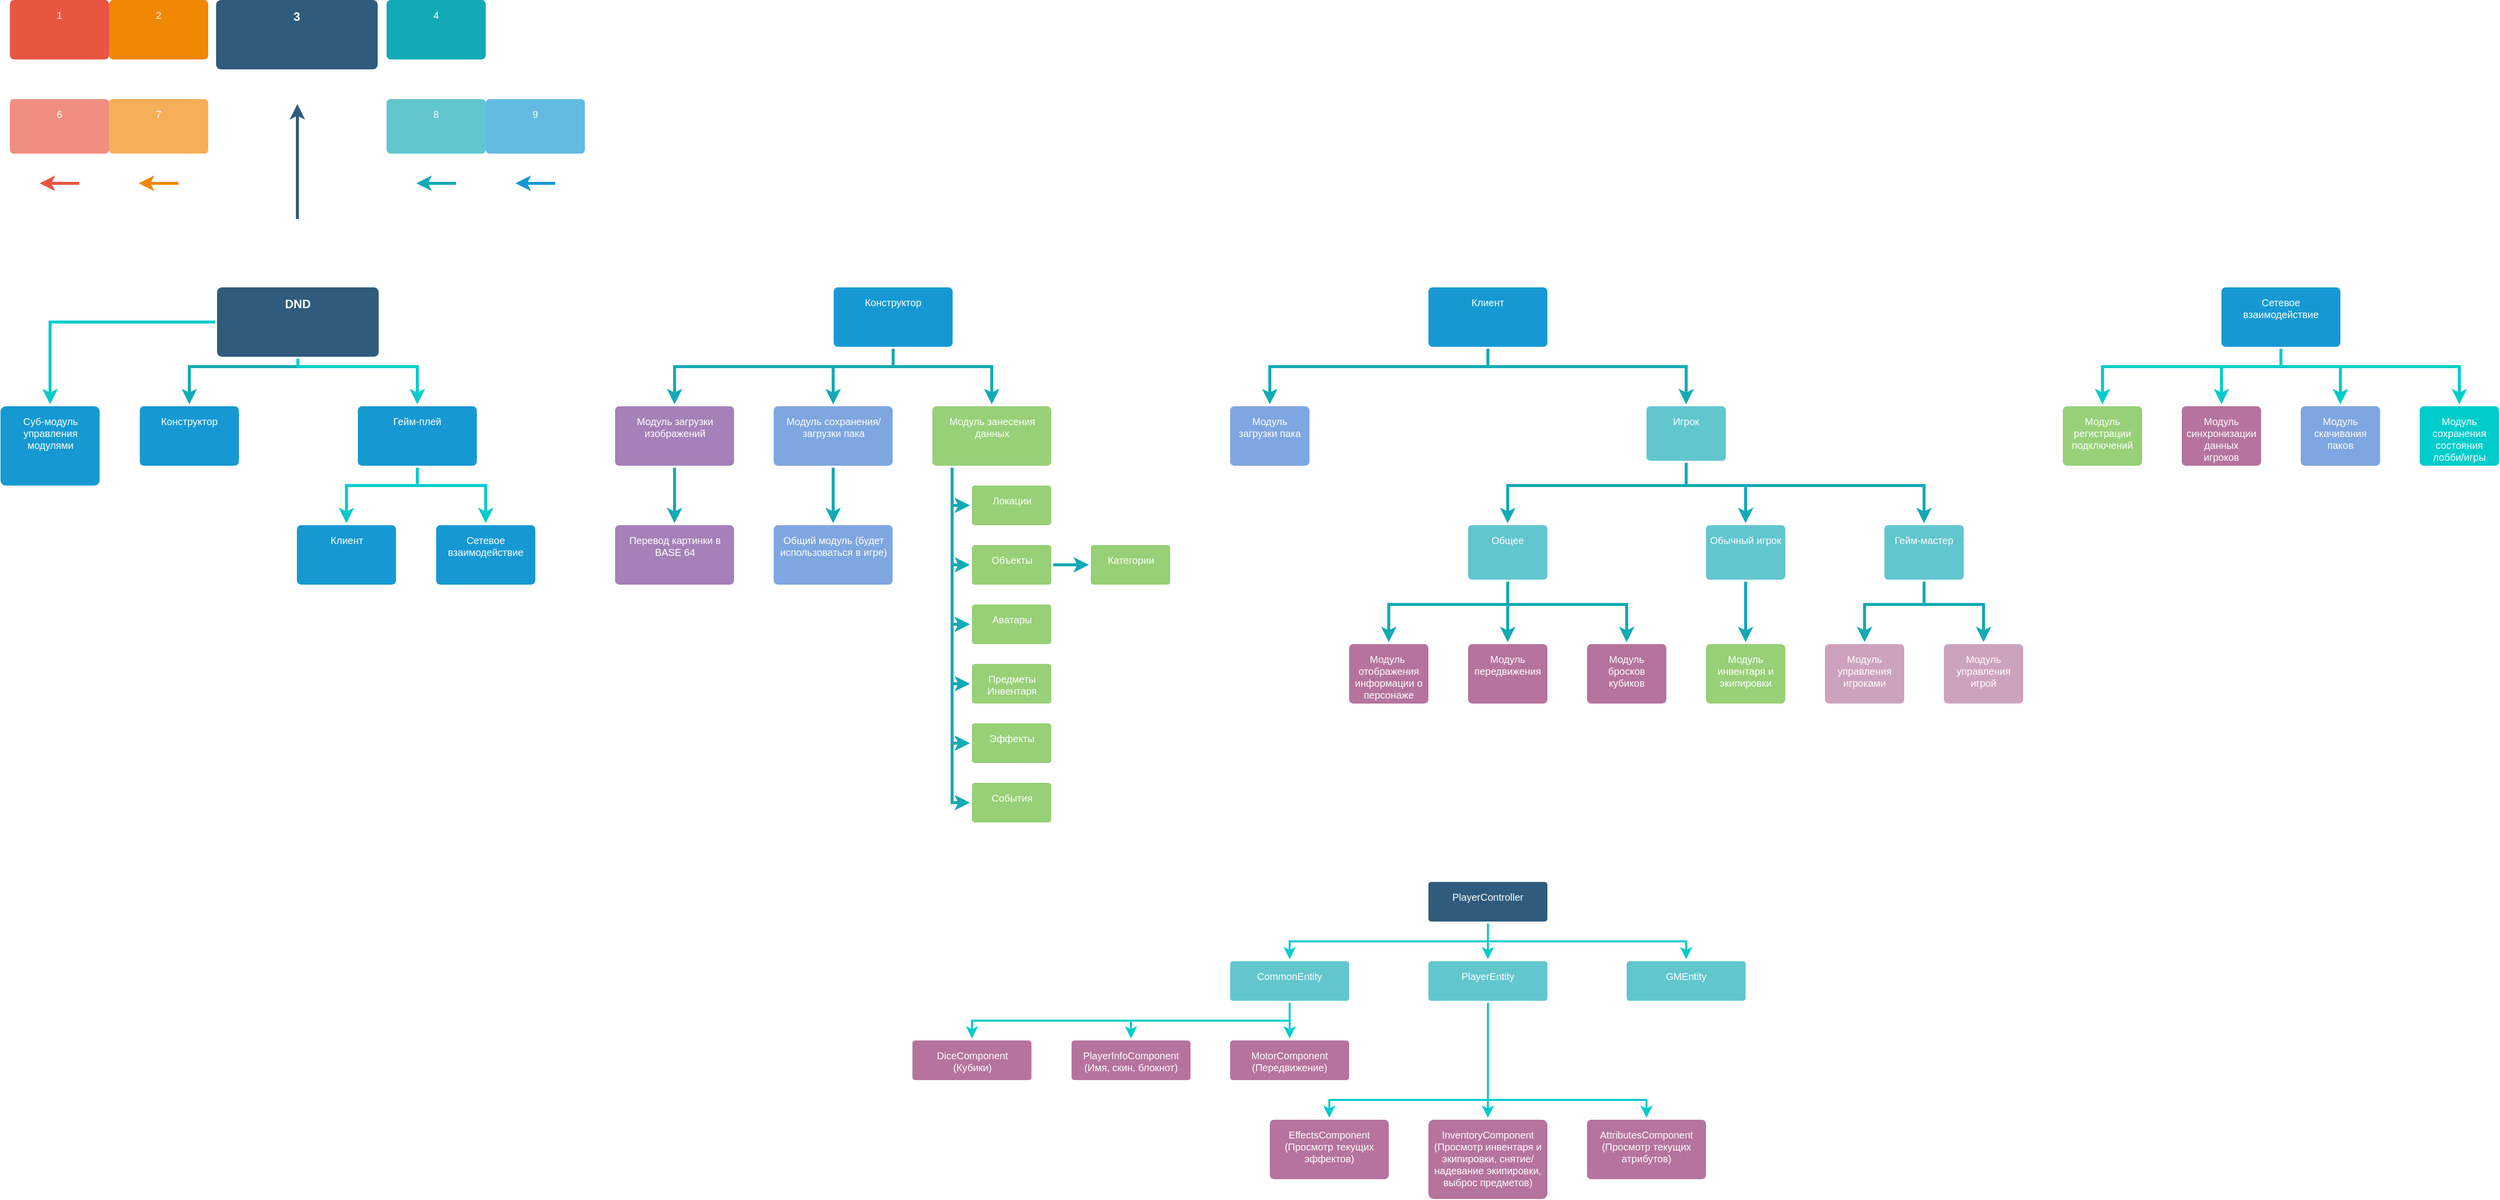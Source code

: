 <mxfile version="11.1.4" type="device"><diagram id="6a731a19-8d31-9384-78a2-239565b7b9f0" name="Page-1"><mxGraphModel dx="1782" dy="1394" grid="1" gridSize="10" guides="1" tooltips="1" connect="1" arrows="1" fold="1" page="1" pageScale="1" pageWidth="600" pageHeight="600" background="#ffffff" math="0" shadow="0"><root><mxCell id="0"/><mxCell id="1" parent="0"/><mxCell id="619mCQ2Z58gHVbzveCcw-1781" value="1" style="rounded=1;whiteSpace=wrap;html=1;shadow=0;labelBackgroundColor=none;strokeColor=none;strokeWidth=3;fillColor=#E85642;fontFamily=Helvetica;fontSize=10;fontColor=#FFFFFF;align=center;spacing=5;fontStyle=0;arcSize=7;perimeterSpacing=2;verticalAlign=top;" parent="1" vertex="1"><mxGeometry x="9" y="-250" width="100" height="60" as="geometry"/></mxCell><mxCell id="619mCQ2Z58gHVbzveCcw-1783" value="2" style="rounded=1;whiteSpace=wrap;html=1;shadow=0;labelBackgroundColor=none;strokeColor=none;strokeWidth=3;fillColor=#F08705;fontFamily=Helvetica;fontSize=10;fontColor=#FFFFFF;align=center;spacing=5;fontStyle=0;arcSize=7;perimeterSpacing=2;verticalAlign=top;" parent="1" vertex="1"><mxGeometry x="109" y="-250" width="100" height="60" as="geometry"/></mxCell><mxCell id="619mCQ2Z58gHVbzveCcw-1784" value="4" style="rounded=1;whiteSpace=wrap;html=1;shadow=0;labelBackgroundColor=none;strokeColor=none;strokeWidth=3;fillColor=#12AAB5;fontFamily=Helvetica;fontSize=10;fontColor=#FFFFFF;align=center;spacing=5;fontStyle=0;arcSize=7;perimeterSpacing=2;verticalAlign=top;" parent="1" vertex="1"><mxGeometry x="389" y="-250" width="100" height="60" as="geometry"/></mxCell><mxCell id="619mCQ2Z58gHVbzveCcw-1785" value="Клиент" style="rounded=1;whiteSpace=wrap;html=1;shadow=0;labelBackgroundColor=none;strokeColor=none;strokeWidth=3;fillColor=#1699D3;fontFamily=Helvetica;fontSize=10;fontColor=#FFFFFF;align=center;spacing=5;fontStyle=0;arcSize=7;perimeterSpacing=2;verticalAlign=top;" parent="1" vertex="1"><mxGeometry x="298.5" y="280" width="100" height="60" as="geometry"/></mxCell><mxCell id="619mCQ2Z58gHVbzveCcw-1786" value="3" style="rounded=1;whiteSpace=wrap;html=1;shadow=0;labelBackgroundColor=none;strokeColor=none;strokeWidth=3;fillColor=#2F5B7C;fontFamily=Helvetica;fontSize=12;fontColor=#FFFFFF;align=center;fontStyle=1;spacing=5;arcSize=7;perimeterSpacing=2;verticalAlign=top;" parent="1" vertex="1"><mxGeometry x="217" y="-250" width="163" height="70" as="geometry"/></mxCell><mxCell id="619mCQ2Z58gHVbzveCcw-1787" value="6" style="rounded=1;whiteSpace=wrap;html=1;shadow=0;labelBackgroundColor=none;strokeColor=none;strokeWidth=3;fillColor=#f08e81;fontFamily=Helvetica;fontSize=10;fontColor=#FFFFFF;align=center;spacing=5;fontStyle=0;arcSize=7;perimeterSpacing=2;verticalAlign=top;" parent="1" vertex="1"><mxGeometry x="9" y="-150" width="100" height="55" as="geometry"/></mxCell><mxCell id="619mCQ2Z58gHVbzveCcw-1788" value="7" style="rounded=1;whiteSpace=wrap;html=1;shadow=0;labelBackgroundColor=none;strokeColor=none;strokeWidth=3;fillColor=#F5AF58;fontFamily=Helvetica;fontSize=10;fontColor=#FFFFFF;align=center;spacing=5;arcSize=7;perimeterSpacing=2;fontStyle=0;verticalAlign=top;" parent="1" vertex="1"><mxGeometry x="109" y="-150" width="100" height="55" as="geometry"/></mxCell><mxCell id="619mCQ2Z58gHVbzveCcw-1790" value="8" style="rounded=1;whiteSpace=wrap;html=1;shadow=0;labelBackgroundColor=none;strokeColor=none;strokeWidth=3;fillColor=#61C6CE;fontFamily=Helvetica;fontSize=10;fontColor=#FFFFFF;align=center;spacing=5;fontStyle=0;arcSize=7;perimeterSpacing=2;verticalAlign=top;" parent="1" vertex="1"><mxGeometry x="389" y="-150" width="100" height="55" as="geometry"/></mxCell><mxCell id="619mCQ2Z58gHVbzveCcw-1793" value="9" style="rounded=1;whiteSpace=wrap;html=1;shadow=0;labelBackgroundColor=none;strokeColor=none;strokeWidth=3;fillColor=#64BBE2;fontFamily=Helvetica;fontSize=10;fontColor=#FFFFFF;align=center;spacing=5;arcSize=7;perimeterSpacing=2;fontStyle=0;verticalAlign=top;" parent="1" vertex="1"><mxGeometry x="489" y="-150" width="100" height="55" as="geometry"/></mxCell><mxCell id="619mCQ2Z58gHVbzveCcw-1796" value="" style="edgeStyle=none;rounded=1;jumpStyle=none;html=1;shadow=0;labelBackgroundColor=none;startArrow=none;startFill=0;jettySize=auto;orthogonalLoop=1;strokeColor=#E85642;strokeWidth=3;fontFamily=Helvetica;fontSize=14;fontColor=#FFFFFF;spacing=5;fontStyle=1;fillColor=#b0e3e6;" parent="1" edge="1"><mxGeometry relative="1" as="geometry"><mxPoint x="79" y="-65" as="sourcePoint"/><mxPoint x="39" y="-65" as="targetPoint"/></mxGeometry></mxCell><mxCell id="619mCQ2Z58gHVbzveCcw-1797" value="" style="edgeStyle=none;rounded=1;jumpStyle=none;html=1;shadow=0;labelBackgroundColor=none;startArrow=none;startFill=0;jettySize=auto;orthogonalLoop=1;strokeColor=#F08705;strokeWidth=3;fontFamily=Helvetica;fontSize=14;fontColor=#FFFFFF;spacing=5;fontStyle=1;fillColor=#b0e3e6;" parent="1" edge="1"><mxGeometry relative="1" as="geometry"><mxPoint x="179" y="-65" as="sourcePoint"/><mxPoint x="139" y="-65" as="targetPoint"/></mxGeometry></mxCell><mxCell id="619mCQ2Z58gHVbzveCcw-1798" value="" style="edgeStyle=none;rounded=1;jumpStyle=none;html=1;shadow=0;labelBackgroundColor=none;startArrow=none;startFill=0;jettySize=auto;orthogonalLoop=1;strokeColor=#12AAB5;strokeWidth=3;fontFamily=Helvetica;fontSize=14;fontColor=#FFFFFF;spacing=5;fontStyle=1;fillColor=#b0e3e6;" parent="1" edge="1"><mxGeometry relative="1" as="geometry"><mxPoint x="459" y="-65" as="sourcePoint"/><mxPoint x="419" y="-65" as="targetPoint"/></mxGeometry></mxCell><mxCell id="619mCQ2Z58gHVbzveCcw-1799" value="" style="edgeStyle=none;rounded=1;jumpStyle=none;html=1;shadow=0;labelBackgroundColor=none;startArrow=none;startFill=0;jettySize=auto;orthogonalLoop=1;strokeColor=#1699D3;strokeWidth=3;fontFamily=Helvetica;fontSize=14;fontColor=#FFFFFF;spacing=5;fontStyle=1;fillColor=#b0e3e6;" parent="1" edge="1"><mxGeometry relative="1" as="geometry"><mxPoint x="559" y="-65" as="sourcePoint"/><mxPoint x="519" y="-65" as="targetPoint"/></mxGeometry></mxCell><mxCell id="619mCQ2Z58gHVbzveCcw-1801" value="" style="edgeStyle=none;rounded=0;jumpStyle=none;html=1;shadow=0;labelBackgroundColor=none;startArrow=none;startFill=0;endArrow=classic;endFill=1;jettySize=auto;orthogonalLoop=1;strokeColor=#2F5B7C;strokeWidth=3;fontFamily=Helvetica;fontSize=16;fontColor=#23445D;spacing=5;" parent="1" edge="1"><mxGeometry relative="1" as="geometry"><mxPoint x="299" y="-29" as="sourcePoint"/><mxPoint x="299" y="-145.0" as="targetPoint"/></mxGeometry></mxCell><mxCell id="kPQQDektkyVOvKK3KFcQ-6" style="edgeStyle=orthogonalEdgeStyle;rounded=0;orthogonalLoop=1;jettySize=auto;html=1;entryX=0.5;entryY=0;entryDx=0;entryDy=0;strokeColor=#12AAB5;strokeWidth=3;" parent="1" source="kPQQDektkyVOvKK3KFcQ-1" target="kPQQDektkyVOvKK3KFcQ-4" edge="1"><mxGeometry relative="1" as="geometry"><Array as="points"><mxPoint x="299" y="120"/><mxPoint x="190" y="120"/></Array></mxGeometry></mxCell><mxCell id="kPQQDektkyVOvKK3KFcQ-91" style="edgeStyle=orthogonalEdgeStyle;rounded=0;orthogonalLoop=1;jettySize=auto;html=1;entryX=0.5;entryY=0;entryDx=0;entryDy=0;strokeColor=#00CCCC;strokeWidth=3;" parent="1" source="kPQQDektkyVOvKK3KFcQ-1" target="kPQQDektkyVOvKK3KFcQ-88" edge="1"><mxGeometry relative="1" as="geometry"><Array as="points"><mxPoint x="299" y="120"/><mxPoint x="420" y="120"/></Array></mxGeometry></mxCell><mxCell id="kPQQDektkyVOvKK3KFcQ-92" style="edgeStyle=orthogonalEdgeStyle;rounded=0;orthogonalLoop=1;jettySize=auto;html=1;entryX=0.5;entryY=0;entryDx=0;entryDy=0;strokeColor=#00CCCC;strokeWidth=3;" parent="1" source="kPQQDektkyVOvKK3KFcQ-1" target="kPQQDektkyVOvKK3KFcQ-86" edge="1"><mxGeometry relative="1" as="geometry"/></mxCell><mxCell id="kPQQDektkyVOvKK3KFcQ-1" value="DND" style="rounded=1;whiteSpace=wrap;html=1;shadow=0;labelBackgroundColor=none;strokeColor=none;strokeWidth=3;fillColor=#2F5B7C;fontFamily=Helvetica;fontSize=12;fontColor=#FFFFFF;align=center;fontStyle=1;spacing=5;arcSize=7;perimeterSpacing=2;verticalAlign=top;" parent="1" vertex="1"><mxGeometry x="218" y="40" width="163" height="70" as="geometry"/></mxCell><mxCell id="kPQQDektkyVOvKK3KFcQ-4" value="Конструктор" style="rounded=1;whiteSpace=wrap;html=1;shadow=0;labelBackgroundColor=none;strokeColor=none;strokeWidth=3;fillColor=#1699D3;fontFamily=Helvetica;fontSize=10;fontColor=#FFFFFF;align=center;spacing=5;fontStyle=0;arcSize=7;perimeterSpacing=2;verticalAlign=top;" parent="1" vertex="1"><mxGeometry x="140" y="160" width="100" height="60" as="geometry"/></mxCell><mxCell id="kPQQDektkyVOvKK3KFcQ-5" value="Сетевое&lt;br&gt;взаимодействие" style="rounded=1;whiteSpace=wrap;html=1;shadow=0;labelBackgroundColor=none;strokeColor=none;strokeWidth=3;fillColor=#1699D3;fontFamily=Helvetica;fontSize=10;fontColor=#FFFFFF;align=center;spacing=5;fontStyle=0;arcSize=7;perimeterSpacing=2;verticalAlign=top;" parent="1" vertex="1"><mxGeometry x="439" y="280" width="100" height="60" as="geometry"/></mxCell><mxCell id="kPQQDektkyVOvKK3KFcQ-11" style="edgeStyle=orthogonalEdgeStyle;rounded=0;orthogonalLoop=1;jettySize=auto;html=1;entryX=0.5;entryY=0;entryDx=0;entryDy=0;strokeColor=#12AAB5;strokeWidth=3;" parent="1" source="kPQQDektkyVOvKK3KFcQ-8" target="kPQQDektkyVOvKK3KFcQ-9" edge="1"><mxGeometry relative="1" as="geometry"><Array as="points"><mxPoint x="900" y="120"/><mxPoint x="679" y="120"/></Array></mxGeometry></mxCell><mxCell id="kPQQDektkyVOvKK3KFcQ-14" style="edgeStyle=orthogonalEdgeStyle;rounded=0;orthogonalLoop=1;jettySize=auto;html=1;entryX=0.5;entryY=0;entryDx=0;entryDy=0;strokeColor=#12AAB5;strokeWidth=3;" parent="1" source="kPQQDektkyVOvKK3KFcQ-8" target="kPQQDektkyVOvKK3KFcQ-13" edge="1"><mxGeometry relative="1" as="geometry"><Array as="points"><mxPoint x="900" y="120"/><mxPoint x="839" y="120"/></Array></mxGeometry></mxCell><mxCell id="kPQQDektkyVOvKK3KFcQ-18" style="edgeStyle=orthogonalEdgeStyle;rounded=0;orthogonalLoop=1;jettySize=auto;html=1;entryX=0.5;entryY=0;entryDx=0;entryDy=0;strokeColor=#12AAB5;strokeWidth=3;" parent="1" source="kPQQDektkyVOvKK3KFcQ-8" target="kPQQDektkyVOvKK3KFcQ-17" edge="1"><mxGeometry relative="1" as="geometry"><Array as="points"><mxPoint x="900" y="120"/><mxPoint x="999" y="120"/></Array></mxGeometry></mxCell><mxCell id="kPQQDektkyVOvKK3KFcQ-8" value="Конструктор" style="rounded=1;whiteSpace=wrap;html=1;shadow=0;labelBackgroundColor=none;strokeColor=none;strokeWidth=3;fillColor=#1699D3;fontFamily=Helvetica;fontSize=10;fontColor=#FFFFFF;align=center;spacing=5;fontStyle=0;arcSize=7;perimeterSpacing=2;verticalAlign=top;" parent="1" vertex="1"><mxGeometry x="840" y="40" width="120" height="60" as="geometry"/></mxCell><mxCell id="kPQQDektkyVOvKK3KFcQ-12" style="edgeStyle=orthogonalEdgeStyle;rounded=0;orthogonalLoop=1;jettySize=auto;html=1;entryX=0.5;entryY=0;entryDx=0;entryDy=0;strokeColor=#12AAB5;strokeWidth=3;" parent="1" source="kPQQDektkyVOvKK3KFcQ-9" target="kPQQDektkyVOvKK3KFcQ-10" edge="1"><mxGeometry relative="1" as="geometry"/></mxCell><mxCell id="kPQQDektkyVOvKK3KFcQ-9" value="Модуль загрузки изображений" style="rounded=1;whiteSpace=wrap;html=1;shadow=0;labelBackgroundColor=none;strokeColor=none;strokeWidth=3;fillColor=#A680B8;fontFamily=Helvetica;fontSize=10;fontColor=#FFFFFF;align=center;spacing=5;fontStyle=0;arcSize=7;perimeterSpacing=2;verticalAlign=top;" parent="1" vertex="1"><mxGeometry x="619.5" y="160" width="120" height="60" as="geometry"/></mxCell><mxCell id="kPQQDektkyVOvKK3KFcQ-10" value="Перевод картинки в BASE 64" style="rounded=1;whiteSpace=wrap;html=1;shadow=0;labelBackgroundColor=none;strokeColor=none;strokeWidth=3;fillColor=#A680B8;fontFamily=Helvetica;fontSize=10;fontColor=#FFFFFF;align=center;spacing=5;fontStyle=0;arcSize=7;perimeterSpacing=2;verticalAlign=top;" parent="1" vertex="1"><mxGeometry x="619.5" y="280" width="120" height="60" as="geometry"/></mxCell><mxCell id="kPQQDektkyVOvKK3KFcQ-16" style="edgeStyle=orthogonalEdgeStyle;rounded=0;orthogonalLoop=1;jettySize=auto;html=1;entryX=0.5;entryY=0;entryDx=0;entryDy=0;strokeColor=#12AAB5;strokeWidth=3;" parent="1" source="kPQQDektkyVOvKK3KFcQ-13" target="kPQQDektkyVOvKK3KFcQ-15" edge="1"><mxGeometry relative="1" as="geometry"/></mxCell><mxCell id="kPQQDektkyVOvKK3KFcQ-13" value="Модуль сохранения/загрузки пака" style="rounded=1;whiteSpace=wrap;html=1;shadow=0;labelBackgroundColor=none;strokeColor=none;strokeWidth=3;fillColor=#7EA6E0;fontFamily=Helvetica;fontSize=10;fontColor=#FFFFFF;align=center;spacing=5;fontStyle=0;arcSize=7;perimeterSpacing=2;verticalAlign=top;" parent="1" vertex="1"><mxGeometry x="779.5" y="160" width="120" height="60" as="geometry"/></mxCell><mxCell id="kPQQDektkyVOvKK3KFcQ-15" value="Общий модуль (будет использоваться в игре)" style="rounded=1;whiteSpace=wrap;html=1;shadow=0;labelBackgroundColor=none;strokeColor=none;strokeWidth=3;fillColor=#7EA6E0;fontFamily=Helvetica;fontSize=10;fontColor=#FFFFFF;align=center;spacing=5;fontStyle=0;arcSize=7;perimeterSpacing=2;verticalAlign=top;" parent="1" vertex="1"><mxGeometry x="779.5" y="280" width="120" height="60" as="geometry"/></mxCell><mxCell id="kPQQDektkyVOvKK3KFcQ-25" style="edgeStyle=orthogonalEdgeStyle;rounded=0;orthogonalLoop=1;jettySize=auto;html=1;entryX=0;entryY=0.5;entryDx=0;entryDy=0;strokeColor=#12AAB5;strokeWidth=3;" parent="1" source="kPQQDektkyVOvKK3KFcQ-17" target="kPQQDektkyVOvKK3KFcQ-19" edge="1"><mxGeometry relative="1" as="geometry"><Array as="points"><mxPoint x="959.5" y="260"/></Array></mxGeometry></mxCell><mxCell id="kPQQDektkyVOvKK3KFcQ-26" style="edgeStyle=orthogonalEdgeStyle;rounded=0;orthogonalLoop=1;jettySize=auto;html=1;entryX=0;entryY=0.5;entryDx=0;entryDy=0;strokeColor=#12AAB5;strokeWidth=3;" parent="1" source="kPQQDektkyVOvKK3KFcQ-17" target="kPQQDektkyVOvKK3KFcQ-20" edge="1"><mxGeometry relative="1" as="geometry"><Array as="points"><mxPoint x="959.5" y="320"/></Array></mxGeometry></mxCell><mxCell id="kPQQDektkyVOvKK3KFcQ-27" style="edgeStyle=orthogonalEdgeStyle;rounded=0;orthogonalLoop=1;jettySize=auto;html=1;entryX=0;entryY=0.5;entryDx=0;entryDy=0;strokeColor=#12AAB5;strokeWidth=3;" parent="1" source="kPQQDektkyVOvKK3KFcQ-17" target="kPQQDektkyVOvKK3KFcQ-21" edge="1"><mxGeometry relative="1" as="geometry"><Array as="points"><mxPoint x="959.5" y="380"/></Array></mxGeometry></mxCell><mxCell id="kPQQDektkyVOvKK3KFcQ-28" style="edgeStyle=orthogonalEdgeStyle;rounded=0;orthogonalLoop=1;jettySize=auto;html=1;entryX=0;entryY=0.5;entryDx=0;entryDy=0;strokeColor=#12AAB5;strokeWidth=3;" parent="1" source="kPQQDektkyVOvKK3KFcQ-17" target="kPQQDektkyVOvKK3KFcQ-22" edge="1"><mxGeometry relative="1" as="geometry"><Array as="points"><mxPoint x="959.5" y="440"/></Array></mxGeometry></mxCell><mxCell id="kPQQDektkyVOvKK3KFcQ-29" style="edgeStyle=orthogonalEdgeStyle;rounded=0;orthogonalLoop=1;jettySize=auto;html=1;entryX=0;entryY=0.5;entryDx=0;entryDy=0;strokeColor=#12AAB5;strokeWidth=3;" parent="1" source="kPQQDektkyVOvKK3KFcQ-17" target="kPQQDektkyVOvKK3KFcQ-23" edge="1"><mxGeometry relative="1" as="geometry"><Array as="points"><mxPoint x="959.5" y="500"/></Array></mxGeometry></mxCell><mxCell id="kPQQDektkyVOvKK3KFcQ-30" style="edgeStyle=orthogonalEdgeStyle;rounded=0;orthogonalLoop=1;jettySize=auto;html=1;entryX=0;entryY=0.5;entryDx=0;entryDy=0;strokeColor=#12AAB5;strokeWidth=3;" parent="1" source="kPQQDektkyVOvKK3KFcQ-17" target="kPQQDektkyVOvKK3KFcQ-24" edge="1"><mxGeometry relative="1" as="geometry"><Array as="points"><mxPoint x="959.5" y="560"/></Array></mxGeometry></mxCell><mxCell id="kPQQDektkyVOvKK3KFcQ-17" value="Модуль занесения данных" style="rounded=1;whiteSpace=wrap;html=1;shadow=0;labelBackgroundColor=none;strokeColor=none;strokeWidth=3;fillColor=#97D077;fontFamily=Helvetica;fontSize=10;fontColor=#FFFFFF;align=center;spacing=5;fontStyle=0;arcSize=7;perimeterSpacing=2;verticalAlign=top;" parent="1" vertex="1"><mxGeometry x="939.5" y="160" width="120" height="60" as="geometry"/></mxCell><mxCell id="kPQQDektkyVOvKK3KFcQ-19" value="Локации" style="rounded=1;whiteSpace=wrap;html=1;shadow=0;labelBackgroundColor=none;strokeColor=none;strokeWidth=3;fillColor=#97D077;fontFamily=Helvetica;fontSize=10;fontColor=#FFFFFF;align=center;spacing=5;fontStyle=0;arcSize=7;perimeterSpacing=2;verticalAlign=top;" parent="1" vertex="1"><mxGeometry x="979.5" y="240" width="80" height="40" as="geometry"/></mxCell><mxCell id="kPQQDektkyVOvKK3KFcQ-32" style="edgeStyle=orthogonalEdgeStyle;rounded=0;orthogonalLoop=1;jettySize=auto;html=1;entryX=0;entryY=0.5;entryDx=0;entryDy=0;strokeColor=#12AAB5;strokeWidth=3;" parent="1" source="kPQQDektkyVOvKK3KFcQ-20" target="kPQQDektkyVOvKK3KFcQ-31" edge="1"><mxGeometry relative="1" as="geometry"/></mxCell><mxCell id="kPQQDektkyVOvKK3KFcQ-20" value="Объекты" style="rounded=1;whiteSpace=wrap;html=1;shadow=0;labelBackgroundColor=none;strokeColor=none;strokeWidth=3;fillColor=#97D077;fontFamily=Helvetica;fontSize=10;fontColor=#FFFFFF;align=center;spacing=5;fontStyle=0;arcSize=7;perimeterSpacing=2;verticalAlign=top;" parent="1" vertex="1"><mxGeometry x="979.5" y="300" width="80" height="40" as="geometry"/></mxCell><mxCell id="kPQQDektkyVOvKK3KFcQ-21" value="Аватары" style="rounded=1;whiteSpace=wrap;html=1;shadow=0;labelBackgroundColor=none;strokeColor=none;strokeWidth=3;fillColor=#97D077;fontFamily=Helvetica;fontSize=10;fontColor=#FFFFFF;align=center;spacing=5;fontStyle=0;arcSize=7;perimeterSpacing=2;verticalAlign=top;" parent="1" vertex="1"><mxGeometry x="979.5" y="360" width="80" height="40" as="geometry"/></mxCell><mxCell id="kPQQDektkyVOvKK3KFcQ-22" value="Предметы&lt;br&gt;Инвентаря" style="rounded=1;whiteSpace=wrap;html=1;shadow=0;labelBackgroundColor=none;strokeColor=none;strokeWidth=3;fillColor=#97D077;fontFamily=Helvetica;fontSize=10;fontColor=#FFFFFF;align=center;spacing=5;fontStyle=0;arcSize=7;perimeterSpacing=2;verticalAlign=top;" parent="1" vertex="1"><mxGeometry x="979.5" y="420" width="80" height="40" as="geometry"/></mxCell><mxCell id="kPQQDektkyVOvKK3KFcQ-23" value="Эффекты" style="rounded=1;whiteSpace=wrap;html=1;shadow=0;labelBackgroundColor=none;strokeColor=none;strokeWidth=3;fillColor=#97D077;fontFamily=Helvetica;fontSize=10;fontColor=#FFFFFF;align=center;spacing=5;fontStyle=0;arcSize=7;perimeterSpacing=2;verticalAlign=top;" parent="1" vertex="1"><mxGeometry x="979.5" y="480" width="80" height="40" as="geometry"/></mxCell><mxCell id="kPQQDektkyVOvKK3KFcQ-24" value="События" style="rounded=1;whiteSpace=wrap;html=1;shadow=0;labelBackgroundColor=none;strokeColor=none;strokeWidth=3;fillColor=#97D077;fontFamily=Helvetica;fontSize=10;fontColor=#FFFFFF;align=center;spacing=5;fontStyle=0;arcSize=7;perimeterSpacing=2;verticalAlign=top;" parent="1" vertex="1"><mxGeometry x="979.5" y="540" width="80" height="40" as="geometry"/></mxCell><mxCell id="kPQQDektkyVOvKK3KFcQ-31" value="Категории" style="rounded=1;whiteSpace=wrap;html=1;shadow=0;labelBackgroundColor=none;strokeColor=none;strokeWidth=3;fillColor=#97D077;fontFamily=Helvetica;fontSize=10;fontColor=#FFFFFF;align=center;spacing=5;fontStyle=0;arcSize=7;perimeterSpacing=2;verticalAlign=top;" parent="1" vertex="1"><mxGeometry x="1099.5" y="300" width="80" height="40" as="geometry"/></mxCell><mxCell id="kPQQDektkyVOvKK3KFcQ-37" style="edgeStyle=orthogonalEdgeStyle;rounded=0;orthogonalLoop=1;jettySize=auto;html=1;entryX=0.5;entryY=0;entryDx=0;entryDy=0;strokeColor=#12AAB5;strokeWidth=3;" parent="1" source="kPQQDektkyVOvKK3KFcQ-33" target="kPQQDektkyVOvKK3KFcQ-35" edge="1"><mxGeometry relative="1" as="geometry"><Array as="points"><mxPoint x="1500" y="120"/><mxPoint x="1280" y="120"/></Array></mxGeometry></mxCell><mxCell id="kPQQDektkyVOvKK3KFcQ-50" style="edgeStyle=orthogonalEdgeStyle;rounded=0;orthogonalLoop=1;jettySize=auto;html=1;entryX=0.5;entryY=0;entryDx=0;entryDy=0;strokeColor=#12AAB5;strokeWidth=3;" parent="1" source="kPQQDektkyVOvKK3KFcQ-33" target="kPQQDektkyVOvKK3KFcQ-46" edge="1"><mxGeometry relative="1" as="geometry"><Array as="points"><mxPoint x="1500" y="120"/><mxPoint x="1700" y="120"/></Array></mxGeometry></mxCell><mxCell id="kPQQDektkyVOvKK3KFcQ-33" value="Клиент" style="rounded=1;whiteSpace=wrap;html=1;shadow=0;labelBackgroundColor=none;strokeColor=none;strokeWidth=3;fillColor=#1699D3;fontFamily=Helvetica;fontSize=10;fontColor=#FFFFFF;align=center;spacing=5;fontStyle=0;arcSize=7;perimeterSpacing=2;verticalAlign=top;" parent="1" vertex="1"><mxGeometry x="1440" y="40" width="120" height="60" as="geometry"/></mxCell><mxCell id="kPQQDektkyVOvKK3KFcQ-35" value="Модуль загрузки пака" style="rounded=1;whiteSpace=wrap;html=1;shadow=0;labelBackgroundColor=none;strokeColor=none;strokeWidth=3;fillColor=#7EA6E0;fontFamily=Helvetica;fontSize=10;fontColor=#FFFFFF;align=center;spacing=5;fontStyle=0;arcSize=7;perimeterSpacing=2;verticalAlign=top;" parent="1" vertex="1"><mxGeometry x="1240" y="160" width="80" height="60" as="geometry"/></mxCell><mxCell id="kPQQDektkyVOvKK3KFcQ-56" style="edgeStyle=orthogonalEdgeStyle;rounded=0;orthogonalLoop=1;jettySize=auto;html=1;entryX=0.5;entryY=0;entryDx=0;entryDy=0;strokeColor=#12AAB5;strokeWidth=3;" parent="1" source="kPQQDektkyVOvKK3KFcQ-46" target="kPQQDektkyVOvKK3KFcQ-55" edge="1"><mxGeometry relative="1" as="geometry"><Array as="points"><mxPoint x="1700" y="240"/><mxPoint x="1520" y="240"/></Array></mxGeometry></mxCell><mxCell id="kPQQDektkyVOvKK3KFcQ-66" style="edgeStyle=orthogonalEdgeStyle;rounded=0;orthogonalLoop=1;jettySize=auto;html=1;entryX=0.5;entryY=0;entryDx=0;entryDy=0;strokeColor=#12AAB5;strokeWidth=3;" parent="1" source="kPQQDektkyVOvKK3KFcQ-46" target="kPQQDektkyVOvKK3KFcQ-60" edge="1"><mxGeometry relative="1" as="geometry"><Array as="points"><mxPoint x="1700" y="240"/><mxPoint x="1760" y="240"/></Array></mxGeometry></mxCell><mxCell id="kPQQDektkyVOvKK3KFcQ-68" style="edgeStyle=orthogonalEdgeStyle;rounded=0;orthogonalLoop=1;jettySize=auto;html=1;entryX=0.5;entryY=0;entryDx=0;entryDy=0;strokeColor=#12AAB5;strokeWidth=3;" parent="1" source="kPQQDektkyVOvKK3KFcQ-46" target="kPQQDektkyVOvKK3KFcQ-67" edge="1"><mxGeometry relative="1" as="geometry"><Array as="points"><mxPoint x="1700" y="240"/><mxPoint x="1940" y="240"/></Array></mxGeometry></mxCell><mxCell id="kPQQDektkyVOvKK3KFcQ-46" value="Игрок" style="rounded=1;whiteSpace=wrap;html=1;shadow=0;labelBackgroundColor=none;strokeColor=none;strokeWidth=3;fillColor=#61C6CE;fontFamily=Helvetica;fontSize=10;fontColor=#FFFFFF;align=center;spacing=5;fontStyle=0;arcSize=7;perimeterSpacing=2;verticalAlign=top;" parent="1" vertex="1"><mxGeometry x="1660" y="160" width="80" height="55" as="geometry"/></mxCell><mxCell id="kPQQDektkyVOvKK3KFcQ-52" value="Модуль&amp;nbsp; отображения информации о персонаже" style="rounded=1;whiteSpace=wrap;html=1;shadow=0;labelBackgroundColor=none;strokeColor=none;strokeWidth=3;fillColor=#B5739D;fontFamily=Helvetica;fontSize=10;fontColor=#FFFFFF;align=center;spacing=5;fontStyle=0;arcSize=7;perimeterSpacing=2;verticalAlign=top;" parent="1" vertex="1"><mxGeometry x="1360" y="400" width="80" height="60" as="geometry"/></mxCell><mxCell id="kPQQDektkyVOvKK3KFcQ-53" value="Модуль передвижения" style="rounded=1;whiteSpace=wrap;html=1;shadow=0;labelBackgroundColor=none;strokeColor=none;strokeWidth=3;fillColor=#B5739D;fontFamily=Helvetica;fontSize=10;fontColor=#FFFFFF;align=center;spacing=5;fontStyle=0;arcSize=7;perimeterSpacing=2;verticalAlign=top;" parent="1" vertex="1"><mxGeometry x="1480" y="400" width="80" height="60" as="geometry"/></mxCell><mxCell id="kPQQDektkyVOvKK3KFcQ-54" value="Модуль бросков кубиков" style="rounded=1;whiteSpace=wrap;html=1;shadow=0;labelBackgroundColor=none;strokeColor=none;strokeWidth=3;fillColor=#B5739D;fontFamily=Helvetica;fontSize=10;fontColor=#FFFFFF;align=center;spacing=5;fontStyle=0;arcSize=7;perimeterSpacing=2;verticalAlign=top;" parent="1" vertex="1"><mxGeometry x="1600" y="400" width="80" height="60" as="geometry"/></mxCell><mxCell id="kPQQDektkyVOvKK3KFcQ-57" style="edgeStyle=orthogonalEdgeStyle;rounded=0;orthogonalLoop=1;jettySize=auto;html=1;entryX=0.5;entryY=0;entryDx=0;entryDy=0;strokeColor=#12AAB5;strokeWidth=3;" parent="1" source="kPQQDektkyVOvKK3KFcQ-55" target="kPQQDektkyVOvKK3KFcQ-52" edge="1"><mxGeometry relative="1" as="geometry"><Array as="points"><mxPoint x="1520" y="360"/><mxPoint x="1400" y="360"/></Array></mxGeometry></mxCell><mxCell id="kPQQDektkyVOvKK3KFcQ-58" style="edgeStyle=orthogonalEdgeStyle;rounded=0;orthogonalLoop=1;jettySize=auto;html=1;entryX=0.5;entryY=0;entryDx=0;entryDy=0;strokeColor=#12AAB5;strokeWidth=3;" parent="1" source="kPQQDektkyVOvKK3KFcQ-55" target="kPQQDektkyVOvKK3KFcQ-53" edge="1"><mxGeometry relative="1" as="geometry"><Array as="points"><mxPoint x="1520" y="360"/><mxPoint x="1520" y="360"/></Array></mxGeometry></mxCell><mxCell id="kPQQDektkyVOvKK3KFcQ-59" style="edgeStyle=orthogonalEdgeStyle;rounded=0;orthogonalLoop=1;jettySize=auto;html=1;entryX=0.5;entryY=0;entryDx=0;entryDy=0;strokeColor=#12AAB5;strokeWidth=3;" parent="1" source="kPQQDektkyVOvKK3KFcQ-55" target="kPQQDektkyVOvKK3KFcQ-54" edge="1"><mxGeometry relative="1" as="geometry"><Array as="points"><mxPoint x="1520" y="360"/><mxPoint x="1640" y="360"/></Array></mxGeometry></mxCell><mxCell id="kPQQDektkyVOvKK3KFcQ-55" value="Общее" style="rounded=1;whiteSpace=wrap;html=1;shadow=0;labelBackgroundColor=none;strokeColor=none;strokeWidth=3;fillColor=#61C6CE;fontFamily=Helvetica;fontSize=10;fontColor=#FFFFFF;align=center;spacing=5;fontStyle=0;arcSize=7;perimeterSpacing=2;verticalAlign=top;" parent="1" vertex="1"><mxGeometry x="1480" y="280" width="80" height="55" as="geometry"/></mxCell><mxCell id="kPQQDektkyVOvKK3KFcQ-64" style="edgeStyle=orthogonalEdgeStyle;rounded=0;orthogonalLoop=1;jettySize=auto;html=1;strokeColor=#12AAB5;strokeWidth=3;" parent="1" source="kPQQDektkyVOvKK3KFcQ-60" target="kPQQDektkyVOvKK3KFcQ-62" edge="1"><mxGeometry relative="1" as="geometry"/></mxCell><mxCell id="kPQQDektkyVOvKK3KFcQ-60" value="Обычный игрок" style="rounded=1;whiteSpace=wrap;html=1;shadow=0;labelBackgroundColor=none;strokeColor=none;strokeWidth=3;fillColor=#61C6CE;fontFamily=Helvetica;fontSize=10;fontColor=#FFFFFF;align=center;spacing=5;fontStyle=0;arcSize=7;perimeterSpacing=2;verticalAlign=top;" parent="1" vertex="1"><mxGeometry x="1720" y="280" width="80" height="55" as="geometry"/></mxCell><mxCell id="kPQQDektkyVOvKK3KFcQ-62" value="Модуль инвентаря и экипировки" style="rounded=1;whiteSpace=wrap;html=1;shadow=0;labelBackgroundColor=none;strokeColor=none;strokeWidth=3;fillColor=#97D077;fontFamily=Helvetica;fontSize=10;fontColor=#FFFFFF;align=center;spacing=5;fontStyle=0;arcSize=7;perimeterSpacing=2;verticalAlign=top;" parent="1" vertex="1"><mxGeometry x="1720" y="400" width="80" height="60" as="geometry"/></mxCell><mxCell id="kPQQDektkyVOvKK3KFcQ-72" style="edgeStyle=orthogonalEdgeStyle;rounded=0;orthogonalLoop=1;jettySize=auto;html=1;entryX=0.5;entryY=0;entryDx=0;entryDy=0;strokeColor=#12AAB5;strokeWidth=3;" parent="1" source="kPQQDektkyVOvKK3KFcQ-67" target="kPQQDektkyVOvKK3KFcQ-71" edge="1"><mxGeometry relative="1" as="geometry"><Array as="points"><mxPoint x="1940" y="360"/><mxPoint x="1880" y="360"/></Array></mxGeometry></mxCell><mxCell id="kPQQDektkyVOvKK3KFcQ-75" style="edgeStyle=orthogonalEdgeStyle;rounded=0;orthogonalLoop=1;jettySize=auto;html=1;entryX=0.5;entryY=0;entryDx=0;entryDy=0;strokeColor=#12AAB5;strokeWidth=3;" parent="1" source="kPQQDektkyVOvKK3KFcQ-67" target="kPQQDektkyVOvKK3KFcQ-73" edge="1"><mxGeometry relative="1" as="geometry"><Array as="points"><mxPoint x="1940" y="360"/><mxPoint x="2000" y="360"/></Array></mxGeometry></mxCell><mxCell id="kPQQDektkyVOvKK3KFcQ-67" value="Гейм-мастер" style="rounded=1;whiteSpace=wrap;html=1;shadow=0;labelBackgroundColor=none;strokeColor=none;strokeWidth=3;fillColor=#61C6CE;fontFamily=Helvetica;fontSize=10;fontColor=#FFFFFF;align=center;spacing=5;fontStyle=0;arcSize=7;perimeterSpacing=2;verticalAlign=top;" parent="1" vertex="1"><mxGeometry x="1900" y="280" width="80" height="55" as="geometry"/></mxCell><mxCell id="kPQQDektkyVOvKK3KFcQ-71" value="Модуль управления игроками" style="rounded=1;whiteSpace=wrap;html=1;shadow=0;labelBackgroundColor=none;strokeColor=none;strokeWidth=3;fillColor=#CDA2BE;fontFamily=Helvetica;fontSize=10;fontColor=#FFFFFF;align=center;spacing=5;fontStyle=0;arcSize=7;perimeterSpacing=2;verticalAlign=top;" parent="1" vertex="1"><mxGeometry x="1840" y="400" width="80" height="60" as="geometry"/></mxCell><mxCell id="kPQQDektkyVOvKK3KFcQ-73" value="Модуль управления игрой" style="rounded=1;whiteSpace=wrap;html=1;shadow=0;labelBackgroundColor=none;strokeColor=none;strokeWidth=3;fillColor=#CDA2BE;fontFamily=Helvetica;fontSize=10;fontColor=#FFFFFF;align=center;spacing=5;fontStyle=0;arcSize=7;perimeterSpacing=2;verticalAlign=top;" parent="1" vertex="1"><mxGeometry x="1960" y="400" width="80" height="60" as="geometry"/></mxCell><mxCell id="kPQQDektkyVOvKK3KFcQ-79" style="edgeStyle=orthogonalEdgeStyle;rounded=0;orthogonalLoop=1;jettySize=auto;html=1;entryX=0.5;entryY=0;entryDx=0;entryDy=0;strokeColor=#00CCCC;strokeWidth=3;" parent="1" source="kPQQDektkyVOvKK3KFcQ-76" target="kPQQDektkyVOvKK3KFcQ-78" edge="1"><mxGeometry relative="1" as="geometry"><Array as="points"><mxPoint x="2300" y="120"/><mxPoint x="2120" y="120"/></Array></mxGeometry></mxCell><mxCell id="kPQQDektkyVOvKK3KFcQ-81" style="edgeStyle=orthogonalEdgeStyle;rounded=0;orthogonalLoop=1;jettySize=auto;html=1;entryX=0.5;entryY=0;entryDx=0;entryDy=0;strokeColor=#00CCCC;strokeWidth=3;" parent="1" source="kPQQDektkyVOvKK3KFcQ-76" target="kPQQDektkyVOvKK3KFcQ-80" edge="1"><mxGeometry relative="1" as="geometry"><Array as="points"><mxPoint x="2300" y="120"/><mxPoint x="2240" y="120"/></Array></mxGeometry></mxCell><mxCell id="kPQQDektkyVOvKK3KFcQ-83" style="edgeStyle=orthogonalEdgeStyle;rounded=0;orthogonalLoop=1;jettySize=auto;html=1;entryX=0.5;entryY=0;entryDx=0;entryDy=0;strokeColor=#00CCCC;strokeWidth=3;" parent="1" source="kPQQDektkyVOvKK3KFcQ-76" target="kPQQDektkyVOvKK3KFcQ-82" edge="1"><mxGeometry relative="1" as="geometry"><Array as="points"><mxPoint x="2300" y="120"/><mxPoint x="2360" y="120"/></Array></mxGeometry></mxCell><mxCell id="kPQQDektkyVOvKK3KFcQ-85" style="edgeStyle=orthogonalEdgeStyle;rounded=0;orthogonalLoop=1;jettySize=auto;html=1;entryX=0.5;entryY=0;entryDx=0;entryDy=0;strokeColor=#00CCCC;strokeWidth=3;" parent="1" source="kPQQDektkyVOvKK3KFcQ-76" target="kPQQDektkyVOvKK3KFcQ-84" edge="1"><mxGeometry relative="1" as="geometry"><Array as="points"><mxPoint x="2300" y="120"/><mxPoint x="2480" y="120"/></Array></mxGeometry></mxCell><mxCell id="kPQQDektkyVOvKK3KFcQ-76" value="Сетевое взаимодействие" style="rounded=1;whiteSpace=wrap;html=1;shadow=0;labelBackgroundColor=none;strokeColor=none;strokeWidth=3;fillColor=#1699D3;fontFamily=Helvetica;fontSize=10;fontColor=#FFFFFF;align=center;spacing=5;fontStyle=0;arcSize=7;perimeterSpacing=2;verticalAlign=top;" parent="1" vertex="1"><mxGeometry x="2240" y="40" width="120" height="60" as="geometry"/></mxCell><mxCell id="kPQQDektkyVOvKK3KFcQ-78" value="Модуль регистрации подключений" style="rounded=1;whiteSpace=wrap;html=1;shadow=0;labelBackgroundColor=none;strokeColor=none;strokeWidth=3;fillColor=#97D077;fontFamily=Helvetica;fontSize=10;fontColor=#FFFFFF;align=center;spacing=5;fontStyle=0;arcSize=7;perimeterSpacing=2;verticalAlign=top;" parent="1" vertex="1"><mxGeometry x="2080" y="160" width="80" height="60" as="geometry"/></mxCell><mxCell id="kPQQDektkyVOvKK3KFcQ-80" value="Модуль синхронизации данных игроков" style="rounded=1;whiteSpace=wrap;html=1;shadow=0;labelBackgroundColor=none;strokeColor=none;strokeWidth=3;fillColor=#B5739D;fontFamily=Helvetica;fontSize=10;fontColor=#FFFFFF;align=center;spacing=5;fontStyle=0;arcSize=7;perimeterSpacing=2;verticalAlign=top;" parent="1" vertex="1"><mxGeometry x="2200" y="160" width="80" height="60" as="geometry"/></mxCell><mxCell id="kPQQDektkyVOvKK3KFcQ-82" value="Модуль скачивания паков" style="rounded=1;whiteSpace=wrap;html=1;shadow=0;labelBackgroundColor=none;strokeColor=none;strokeWidth=3;fillColor=#7EA6E0;fontFamily=Helvetica;fontSize=10;fontColor=#FFFFFF;align=center;spacing=5;fontStyle=0;arcSize=7;perimeterSpacing=2;verticalAlign=top;" parent="1" vertex="1"><mxGeometry x="2320" y="160" width="80" height="60" as="geometry"/></mxCell><mxCell id="kPQQDektkyVOvKK3KFcQ-84" value="Модуль сохранения состояния лобби/игры" style="rounded=1;whiteSpace=wrap;html=1;shadow=0;labelBackgroundColor=none;strokeColor=none;strokeWidth=3;fillColor=#00CCCC;fontFamily=Helvetica;fontSize=10;fontColor=#FFFFFF;align=center;spacing=5;fontStyle=0;arcSize=7;perimeterSpacing=2;verticalAlign=top;" parent="1" vertex="1"><mxGeometry x="2440" y="160" width="80" height="60" as="geometry"/></mxCell><mxCell id="kPQQDektkyVOvKK3KFcQ-86" value="Суб-модуль управления модулями" style="rounded=1;whiteSpace=wrap;html=1;shadow=0;labelBackgroundColor=none;strokeColor=none;strokeWidth=3;fillColor=#1699D3;fontFamily=Helvetica;fontSize=10;fontColor=#FFFFFF;align=center;spacing=5;fontStyle=0;arcSize=7;perimeterSpacing=2;verticalAlign=top;" parent="1" vertex="1"><mxGeometry x="-0.5" y="160" width="100" height="80" as="geometry"/></mxCell><mxCell id="kPQQDektkyVOvKK3KFcQ-89" style="edgeStyle=orthogonalEdgeStyle;rounded=0;orthogonalLoop=1;jettySize=auto;html=1;entryX=0.5;entryY=0;entryDx=0;entryDy=0;strokeColor=#00CCCC;strokeWidth=3;" parent="1" source="kPQQDektkyVOvKK3KFcQ-88" target="619mCQ2Z58gHVbzveCcw-1785" edge="1"><mxGeometry relative="1" as="geometry"><Array as="points"><mxPoint x="420" y="240"/><mxPoint x="348" y="240"/></Array></mxGeometry></mxCell><mxCell id="kPQQDektkyVOvKK3KFcQ-90" style="edgeStyle=orthogonalEdgeStyle;rounded=0;orthogonalLoop=1;jettySize=auto;html=1;entryX=0.5;entryY=0;entryDx=0;entryDy=0;strokeColor=#00CCCC;strokeWidth=3;" parent="1" source="kPQQDektkyVOvKK3KFcQ-88" target="kPQQDektkyVOvKK3KFcQ-5" edge="1"><mxGeometry relative="1" as="geometry"><Array as="points"><mxPoint x="420" y="240"/><mxPoint x="489" y="240"/></Array></mxGeometry></mxCell><mxCell id="kPQQDektkyVOvKK3KFcQ-88" value="Гейм-плей" style="rounded=1;whiteSpace=wrap;html=1;shadow=0;labelBackgroundColor=none;strokeColor=none;strokeWidth=3;fillColor=#1699D3;fontFamily=Helvetica;fontSize=10;fontColor=#FFFFFF;align=center;spacing=5;fontStyle=0;arcSize=7;perimeterSpacing=2;verticalAlign=top;" parent="1" vertex="1"><mxGeometry x="360" y="160" width="120" height="60" as="geometry"/></mxCell><mxCell id="JkganaIHd-CkbvNOjCvZ-6" style="edgeStyle=orthogonalEdgeStyle;rounded=0;orthogonalLoop=1;jettySize=auto;html=1;entryX=0.5;entryY=0;entryDx=0;entryDy=0;strokeColor=#00CCCC;strokeWidth=2;" edge="1" parent="1" source="JkganaIHd-CkbvNOjCvZ-1" target="JkganaIHd-CkbvNOjCvZ-2"><mxGeometry relative="1" as="geometry"><Array as="points"><mxPoint x="1500" y="700"/><mxPoint x="1300" y="700"/></Array></mxGeometry></mxCell><mxCell id="JkganaIHd-CkbvNOjCvZ-7" style="edgeStyle=orthogonalEdgeStyle;rounded=0;orthogonalLoop=1;jettySize=auto;html=1;entryX=0.5;entryY=0;entryDx=0;entryDy=0;strokeColor=#00CCCC;strokeWidth=2;" edge="1" parent="1" source="JkganaIHd-CkbvNOjCvZ-1" target="JkganaIHd-CkbvNOjCvZ-3"><mxGeometry relative="1" as="geometry"/></mxCell><mxCell id="JkganaIHd-CkbvNOjCvZ-8" style="edgeStyle=orthogonalEdgeStyle;rounded=0;orthogonalLoop=1;jettySize=auto;html=1;strokeColor=#00CCCC;strokeWidth=2;" edge="1" parent="1" source="JkganaIHd-CkbvNOjCvZ-1" target="JkganaIHd-CkbvNOjCvZ-4"><mxGeometry relative="1" as="geometry"><Array as="points"><mxPoint x="1500" y="700"/><mxPoint x="1700" y="700"/></Array></mxGeometry></mxCell><mxCell id="JkganaIHd-CkbvNOjCvZ-1" value="PlayerController" style="rounded=1;whiteSpace=wrap;html=1;shadow=0;labelBackgroundColor=none;strokeColor=none;strokeWidth=3;fillColor=#2F5B7C;fontFamily=Helvetica;fontSize=10;fontColor=#FFFFFF;align=center;spacing=5;fontStyle=0;arcSize=7;perimeterSpacing=2;verticalAlign=top;" vertex="1" parent="1"><mxGeometry x="1440" y="640" width="120" height="40" as="geometry"/></mxCell><mxCell id="JkganaIHd-CkbvNOjCvZ-12" style="edgeStyle=orthogonalEdgeStyle;rounded=0;orthogonalLoop=1;jettySize=auto;html=1;entryX=0.5;entryY=0;entryDx=0;entryDy=0;strokeColor=#00CCCC;strokeWidth=2;" edge="1" parent="1" source="JkganaIHd-CkbvNOjCvZ-2" target="JkganaIHd-CkbvNOjCvZ-9"><mxGeometry relative="1" as="geometry"/></mxCell><mxCell id="JkganaIHd-CkbvNOjCvZ-13" style="edgeStyle=orthogonalEdgeStyle;rounded=0;orthogonalLoop=1;jettySize=auto;html=1;entryX=0.5;entryY=0;entryDx=0;entryDy=0;strokeColor=#00CCCC;strokeWidth=2;" edge="1" parent="1" source="JkganaIHd-CkbvNOjCvZ-2" target="JkganaIHd-CkbvNOjCvZ-10"><mxGeometry relative="1" as="geometry"><Array as="points"><mxPoint x="1300" y="780"/><mxPoint x="1140" y="780"/></Array></mxGeometry></mxCell><mxCell id="JkganaIHd-CkbvNOjCvZ-14" style="edgeStyle=orthogonalEdgeStyle;rounded=0;orthogonalLoop=1;jettySize=auto;html=1;entryX=0.5;entryY=0;entryDx=0;entryDy=0;strokeColor=#00CCCC;strokeWidth=2;" edge="1" parent="1" source="JkganaIHd-CkbvNOjCvZ-2" target="JkganaIHd-CkbvNOjCvZ-11"><mxGeometry relative="1" as="geometry"><Array as="points"><mxPoint x="1300" y="780"/><mxPoint x="979" y="780"/></Array></mxGeometry></mxCell><mxCell id="JkganaIHd-CkbvNOjCvZ-2" value="CommonEntity" style="rounded=1;whiteSpace=wrap;html=1;shadow=0;labelBackgroundColor=none;strokeColor=none;strokeWidth=3;fillColor=#61C6CE;fontFamily=Helvetica;fontSize=10;fontColor=#FFFFFF;align=center;spacing=5;fontStyle=0;arcSize=7;perimeterSpacing=2;verticalAlign=top;" vertex="1" parent="1"><mxGeometry x="1240" y="720" width="120" height="40" as="geometry"/></mxCell><mxCell id="JkganaIHd-CkbvNOjCvZ-16" style="edgeStyle=orthogonalEdgeStyle;rounded=0;orthogonalLoop=1;jettySize=auto;html=1;entryX=0.5;entryY=0;entryDx=0;entryDy=0;strokeColor=#00CCCC;strokeWidth=2;" edge="1" parent="1" source="JkganaIHd-CkbvNOjCvZ-3" target="JkganaIHd-CkbvNOjCvZ-15"><mxGeometry relative="1" as="geometry"/></mxCell><mxCell id="JkganaIHd-CkbvNOjCvZ-19" style="edgeStyle=orthogonalEdgeStyle;rounded=0;orthogonalLoop=1;jettySize=auto;html=1;strokeColor=#00CCCC;strokeWidth=2;" edge="1" parent="1" source="JkganaIHd-CkbvNOjCvZ-3" target="JkganaIHd-CkbvNOjCvZ-17"><mxGeometry relative="1" as="geometry"><Array as="points"><mxPoint x="1500" y="860"/><mxPoint x="1340" y="860"/></Array></mxGeometry></mxCell><mxCell id="JkganaIHd-CkbvNOjCvZ-20" style="edgeStyle=orthogonalEdgeStyle;rounded=0;orthogonalLoop=1;jettySize=auto;html=1;strokeColor=#00CCCC;strokeWidth=2;" edge="1" parent="1" source="JkganaIHd-CkbvNOjCvZ-3" target="JkganaIHd-CkbvNOjCvZ-18"><mxGeometry relative="1" as="geometry"><Array as="points"><mxPoint x="1500" y="860"/><mxPoint x="1660" y="860"/></Array></mxGeometry></mxCell><mxCell id="JkganaIHd-CkbvNOjCvZ-3" value="PlayerEntity" style="rounded=1;whiteSpace=wrap;html=1;shadow=0;labelBackgroundColor=none;strokeColor=none;strokeWidth=3;fillColor=#61C6CE;fontFamily=Helvetica;fontSize=10;fontColor=#FFFFFF;align=center;spacing=5;fontStyle=0;arcSize=7;perimeterSpacing=2;verticalAlign=top;" vertex="1" parent="1"><mxGeometry x="1440" y="720" width="120" height="40" as="geometry"/></mxCell><mxCell id="JkganaIHd-CkbvNOjCvZ-4" value="GMEntity" style="rounded=1;whiteSpace=wrap;html=1;shadow=0;labelBackgroundColor=none;strokeColor=none;strokeWidth=3;fillColor=#61C6CE;fontFamily=Helvetica;fontSize=10;fontColor=#FFFFFF;align=center;spacing=5;fontStyle=0;arcSize=7;perimeterSpacing=2;verticalAlign=top;" vertex="1" parent="1"><mxGeometry x="1640" y="720" width="120" height="40" as="geometry"/></mxCell><mxCell id="JkganaIHd-CkbvNOjCvZ-9" value="MotorComponent&lt;br&gt;(Передвижение)" style="rounded=1;whiteSpace=wrap;html=1;shadow=0;labelBackgroundColor=none;strokeColor=none;strokeWidth=3;fillColor=#B5739D;fontFamily=Helvetica;fontSize=10;fontColor=#FFFFFF;align=center;spacing=5;fontStyle=0;arcSize=7;perimeterSpacing=2;verticalAlign=top;" vertex="1" parent="1"><mxGeometry x="1240" y="800" width="120" height="40" as="geometry"/></mxCell><mxCell id="JkganaIHd-CkbvNOjCvZ-10" value="PlayerInfoComponent&lt;br&gt;(Имя, скин, блокнот)" style="rounded=1;whiteSpace=wrap;html=1;shadow=0;labelBackgroundColor=none;strokeColor=none;strokeWidth=3;fillColor=#B5739D;fontFamily=Helvetica;fontSize=10;fontColor=#FFFFFF;align=center;spacing=5;fontStyle=0;arcSize=7;perimeterSpacing=2;verticalAlign=top;" vertex="1" parent="1"><mxGeometry x="1080" y="800" width="120" height="40" as="geometry"/></mxCell><mxCell id="JkganaIHd-CkbvNOjCvZ-11" value="DiceComponent&lt;br&gt;(Кубики)" style="rounded=1;whiteSpace=wrap;html=1;shadow=0;labelBackgroundColor=none;strokeColor=none;strokeWidth=3;fillColor=#B5739D;fontFamily=Helvetica;fontSize=10;fontColor=#FFFFFF;align=center;spacing=5;fontStyle=0;arcSize=7;perimeterSpacing=2;verticalAlign=top;" vertex="1" parent="1"><mxGeometry x="919.5" y="800" width="120" height="40" as="geometry"/></mxCell><mxCell id="JkganaIHd-CkbvNOjCvZ-15" value="InventoryComponent&lt;br&gt;(Просмотр инвентаря и экипировки, снятие/надевание экипировки, выброс предметов)" style="rounded=1;whiteSpace=wrap;html=1;shadow=0;labelBackgroundColor=none;strokeColor=none;strokeWidth=3;fillColor=#B5739D;fontFamily=Helvetica;fontSize=10;fontColor=#FFFFFF;align=center;spacing=5;fontStyle=0;arcSize=7;perimeterSpacing=2;verticalAlign=top;" vertex="1" parent="1"><mxGeometry x="1440" y="880" width="120" height="80" as="geometry"/></mxCell><mxCell id="JkganaIHd-CkbvNOjCvZ-17" value="EffectsComponent&lt;br&gt;(Просмотр текущих эффектов)" style="rounded=1;whiteSpace=wrap;html=1;shadow=0;labelBackgroundColor=none;strokeColor=none;strokeWidth=3;fillColor=#B5739D;fontFamily=Helvetica;fontSize=10;fontColor=#FFFFFF;align=center;spacing=5;fontStyle=0;arcSize=7;perimeterSpacing=2;verticalAlign=top;" vertex="1" parent="1"><mxGeometry x="1280" y="880" width="120" height="60" as="geometry"/></mxCell><mxCell id="JkganaIHd-CkbvNOjCvZ-18" value="AttributesComponent&lt;br&gt;(Просмотр текущих атрибутов)" style="rounded=1;whiteSpace=wrap;html=1;shadow=0;labelBackgroundColor=none;strokeColor=none;strokeWidth=3;fillColor=#B5739D;fontFamily=Helvetica;fontSize=10;fontColor=#FFFFFF;align=center;spacing=5;fontStyle=0;arcSize=7;perimeterSpacing=2;verticalAlign=top;" vertex="1" parent="1"><mxGeometry x="1600" y="880" width="120" height="60" as="geometry"/></mxCell></root></mxGraphModel></diagram></mxfile>